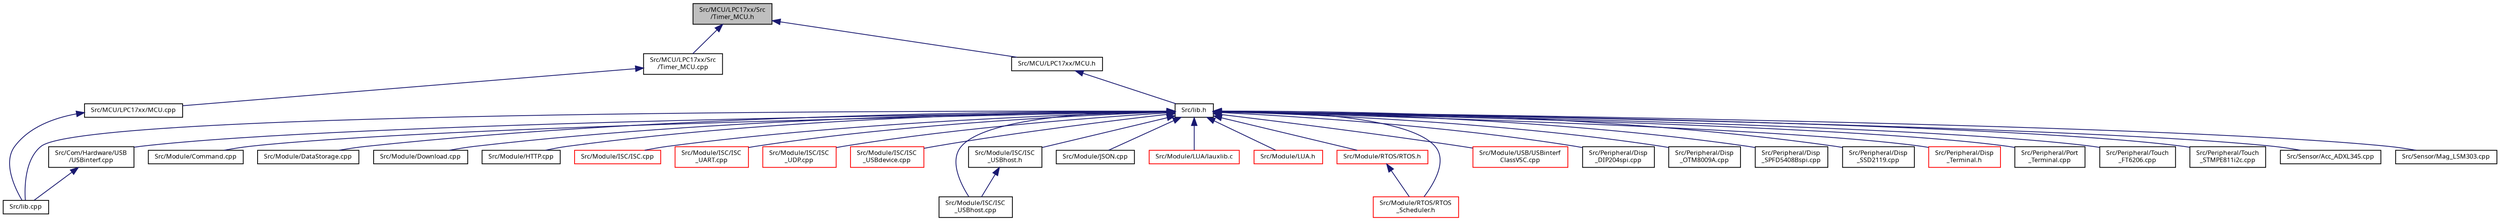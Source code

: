 digraph "Src/MCU/LPC17xx/Src/Timer_MCU.h"
{
  edge [fontname="Sans",fontsize="8",labelfontname="Sans",labelfontsize="8"];
  node [fontname="Sans",fontsize="8",shape=record];
  Node1 [label="Src/MCU/LPC17xx/Src\l/Timer_MCU.h",height=0.2,width=0.4,color="black", fillcolor="grey75", style="filled", fontcolor="black"];
  Node1 -> Node2 [dir="back",color="midnightblue",fontsize="8",style="solid",fontname="Sans"];
  Node2 [label="Src/MCU/LPC17xx/Src\l/Timer_MCU.cpp",height=0.2,width=0.4,color="black", fillcolor="white", style="filled",URL="$_timer___m_c_u_8cpp.html"];
  Node2 -> Node3 [dir="back",color="midnightblue",fontsize="8",style="solid",fontname="Sans"];
  Node3 [label="Src/MCU/LPC17xx/MCU.cpp",height=0.2,width=0.4,color="black", fillcolor="white", style="filled",URL="$_m_c_u_8cpp_source.html"];
  Node3 -> Node4 [dir="back",color="midnightblue",fontsize="8",style="solid",fontname="Sans"];
  Node4 [label="Src/lib.cpp",height=0.2,width=0.4,color="black", fillcolor="white", style="filled",URL="$lib_8cpp.html",tooltip="Summary of complete library code. "];
  Node1 -> Node5 [dir="back",color="midnightblue",fontsize="8",style="solid",fontname="Sans"];
  Node5 [label="Src/MCU/LPC17xx/MCU.h",height=0.2,width=0.4,color="black", fillcolor="white", style="filled",URL="$_m_c_u_8h_source.html"];
  Node5 -> Node6 [dir="back",color="midnightblue",fontsize="8",style="solid",fontname="Sans"];
  Node6 [label="Src/lib.h",height=0.2,width=0.4,color="black", fillcolor="white", style="filled",URL="$lib_8h.html",tooltip="Library main include file. "];
  Node6 -> Node4 [dir="back",color="midnightblue",fontsize="8",style="solid",fontname="Sans"];
  Node6 -> Node7 [dir="back",color="midnightblue",fontsize="8",style="solid",fontname="Sans"];
  Node7 [label="Src/Com/Hardware/USB\l/USBinterf.cpp",height=0.2,width=0.4,color="black", fillcolor="white", style="filled",URL="$_u_s_binterf_8cpp.html"];
  Node7 -> Node4 [dir="back",color="midnightblue",fontsize="8",style="solid",fontname="Sans"];
  Node6 -> Node8 [dir="back",color="midnightblue",fontsize="8",style="solid",fontname="Sans"];
  Node8 [label="Src/Module/Command.cpp",height=0.2,width=0.4,color="black", fillcolor="white", style="filled",URL="$_command_8cpp.html"];
  Node6 -> Node9 [dir="back",color="midnightblue",fontsize="8",style="solid",fontname="Sans"];
  Node9 [label="Src/Module/DataStorage.cpp",height=0.2,width=0.4,color="black", fillcolor="white", style="filled",URL="$_data_storage_8cpp_source.html"];
  Node6 -> Node10 [dir="back",color="midnightblue",fontsize="8",style="solid",fontname="Sans"];
  Node10 [label="Src/Module/Download.cpp",height=0.2,width=0.4,color="black", fillcolor="white", style="filled",URL="$_download_8cpp.html"];
  Node6 -> Node11 [dir="back",color="midnightblue",fontsize="8",style="solid",fontname="Sans"];
  Node11 [label="Src/Module/HTTP.cpp",height=0.2,width=0.4,color="black", fillcolor="white", style="filled",URL="$_h_t_t_p_8cpp.html"];
  Node6 -> Node12 [dir="back",color="midnightblue",fontsize="8",style="solid",fontname="Sans"];
  Node12 [label="Src/Module/ISC/ISC.cpp",height=0.2,width=0.4,color="red", fillcolor="white", style="filled",URL="$_i_s_c_2_i_s_c_8cpp_source.html"];
  Node6 -> Node13 [dir="back",color="midnightblue",fontsize="8",style="solid",fontname="Sans"];
  Node13 [label="Src/Module/ISC/ISC\l_UART.cpp",height=0.2,width=0.4,color="red", fillcolor="white", style="filled",URL="$_i_s_c___u_a_r_t_8cpp_source.html"];
  Node6 -> Node14 [dir="back",color="midnightblue",fontsize="8",style="solid",fontname="Sans"];
  Node14 [label="Src/Module/ISC/ISC\l_UDP.cpp",height=0.2,width=0.4,color="red", fillcolor="white", style="filled",URL="$_i_s_c___u_d_p_8cpp_source.html"];
  Node6 -> Node15 [dir="back",color="midnightblue",fontsize="8",style="solid",fontname="Sans"];
  Node15 [label="Src/Module/ISC/ISC\l_USBdevice.cpp",height=0.2,width=0.4,color="red", fillcolor="white", style="filled",URL="$_i_s_c___u_s_bdevice_8cpp_source.html"];
  Node6 -> Node16 [dir="back",color="midnightblue",fontsize="8",style="solid",fontname="Sans"];
  Node16 [label="Src/Module/ISC/ISC\l_USBhost.cpp",height=0.2,width=0.4,color="black", fillcolor="white", style="filled",URL="$_i_s_c___u_s_bhost_8cpp.html"];
  Node6 -> Node17 [dir="back",color="midnightblue",fontsize="8",style="solid",fontname="Sans"];
  Node17 [label="Src/Module/ISC/ISC\l_USBhost.h",height=0.2,width=0.4,color="black", fillcolor="white", style="filled",URL="$_i_s_c___u_s_bhost_8h_source.html"];
  Node17 -> Node16 [dir="back",color="midnightblue",fontsize="8",style="solid",fontname="Sans"];
  Node6 -> Node18 [dir="back",color="midnightblue",fontsize="8",style="solid",fontname="Sans"];
  Node18 [label="Src/Module/JSON.cpp",height=0.2,width=0.4,color="black", fillcolor="white", style="filled",URL="$_j_s_o_n_8cpp_source.html"];
  Node6 -> Node19 [dir="back",color="midnightblue",fontsize="8",style="solid",fontname="Sans"];
  Node19 [label="Src/Module/LUA/lauxlib.c",height=0.2,width=0.4,color="red", fillcolor="white", style="filled",URL="$lauxlib_8c_source.html"];
  Node6 -> Node20 [dir="back",color="midnightblue",fontsize="8",style="solid",fontname="Sans"];
  Node20 [label="Src/Module/LUA.h",height=0.2,width=0.4,color="red", fillcolor="white", style="filled",URL="$lua_8h_source.html"];
  Node6 -> Node21 [dir="back",color="midnightblue",fontsize="8",style="solid",fontname="Sans"];
  Node21 [label="Src/Module/RTOS/RTOS.h",height=0.2,width=0.4,color="red", fillcolor="white", style="filled",URL="$_r_t_o_s_2_r_t_o_s_8h.html"];
  Node21 -> Node22 [dir="back",color="midnightblue",fontsize="8",style="solid",fontname="Sans"];
  Node22 [label="Src/Module/RTOS/RTOS\l_Scheduler.h",height=0.2,width=0.4,color="red", fillcolor="white", style="filled",URL="$_r_t_o_s___scheduler_8h.html"];
  Node6 -> Node22 [dir="back",color="midnightblue",fontsize="8",style="solid",fontname="Sans"];
  Node6 -> Node23 [dir="back",color="midnightblue",fontsize="8",style="solid",fontname="Sans"];
  Node23 [label="Src/Module/USB/USBinterf\lClassVSC.cpp",height=0.2,width=0.4,color="red", fillcolor="white", style="filled",URL="$_u_s_binterf_class_v_s_c_8cpp.html"];
  Node6 -> Node24 [dir="back",color="midnightblue",fontsize="8",style="solid",fontname="Sans"];
  Node24 [label="Src/Peripheral/Disp\l_DIP204spi.cpp",height=0.2,width=0.4,color="black", fillcolor="white", style="filled",URL="$_disp___d_i_p204spi_8cpp.html"];
  Node6 -> Node25 [dir="back",color="midnightblue",fontsize="8",style="solid",fontname="Sans"];
  Node25 [label="Src/Peripheral/Disp\l_OTM8009A.cpp",height=0.2,width=0.4,color="black", fillcolor="white", style="filled",URL="$_disp___o_t_m8009_a_8cpp.html"];
  Node6 -> Node26 [dir="back",color="midnightblue",fontsize="8",style="solid",fontname="Sans"];
  Node26 [label="Src/Peripheral/Disp\l_SPFD5408Bspi.cpp",height=0.2,width=0.4,color="black", fillcolor="white", style="filled",URL="$_disp___s_p_f_d5408_bspi_8cpp.html"];
  Node6 -> Node27 [dir="back",color="midnightblue",fontsize="8",style="solid",fontname="Sans"];
  Node27 [label="Src/Peripheral/Disp\l_SSD2119.cpp",height=0.2,width=0.4,color="black", fillcolor="white", style="filled",URL="$_disp___s_s_d2119_8cpp.html"];
  Node6 -> Node28 [dir="back",color="midnightblue",fontsize="8",style="solid",fontname="Sans"];
  Node28 [label="Src/Peripheral/Disp\l_Terminal.h",height=0.2,width=0.4,color="red", fillcolor="white", style="filled",URL="$_disp___terminal_8h.html"];
  Node6 -> Node29 [dir="back",color="midnightblue",fontsize="8",style="solid",fontname="Sans"];
  Node29 [label="Src/Peripheral/Port\l_Terminal.cpp",height=0.2,width=0.4,color="black", fillcolor="white", style="filled",URL="$_port___terminal_8cpp.html"];
  Node6 -> Node30 [dir="back",color="midnightblue",fontsize="8",style="solid",fontname="Sans"];
  Node30 [label="Src/Peripheral/Touch\l_FT6206.cpp",height=0.2,width=0.4,color="black", fillcolor="white", style="filled",URL="$_touch___f_t6206_8cpp.html"];
  Node6 -> Node31 [dir="back",color="midnightblue",fontsize="8",style="solid",fontname="Sans"];
  Node31 [label="Src/Peripheral/Touch\l_STMPE811i2c.cpp",height=0.2,width=0.4,color="black", fillcolor="white", style="filled",URL="$_touch___s_t_m_p_e811i2c_8cpp.html"];
  Node6 -> Node32 [dir="back",color="midnightblue",fontsize="8",style="solid",fontname="Sans"];
  Node32 [label="Src/Sensor/Acc_ADXL345.cpp",height=0.2,width=0.4,color="black", fillcolor="white", style="filled",URL="$_acc___a_d_x_l345_8cpp.html"];
  Node6 -> Node33 [dir="back",color="midnightblue",fontsize="8",style="solid",fontname="Sans"];
  Node33 [label="Src/Sensor/Mag_LSM303.cpp",height=0.2,width=0.4,color="black", fillcolor="white", style="filled",URL="$_mag___l_s_m303_8cpp.html"];
}
